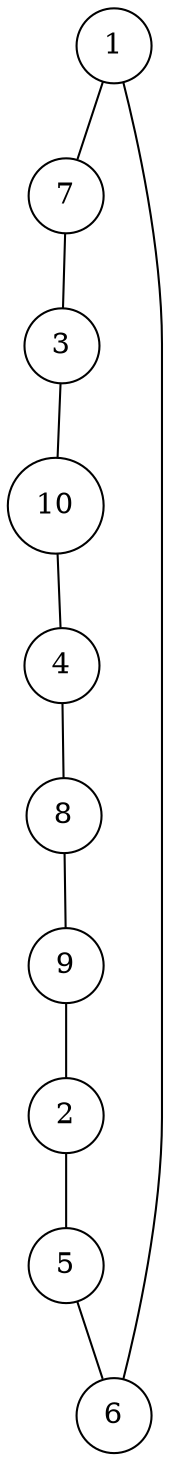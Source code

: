 graph random766330 {
	node [shape=circle fillcolor=white]
	1 [ pos = "4.221169,3.526835!"]
	2 [ pos = "2.386198,4.168778!"]
	3 [ pos = "2.847510,0.648185!"]
	4 [ pos = "0.123641,2.551865!"]
	5 [ pos = "2.663076,4.103153!"]
	6 [ pos = "4.002410,3.961490!"]
	7 [ pos = "3.469570,0.361623!"]
	8 [ pos = "1.345505,4.420786!"]
	9 [ pos = "2.245746,5.000000!"]
	10 [ pos = "0.827433,0.105964!"]

	1 -- 7
	2 -- 5
	3 -- 10
	4 -- 8
	5 -- 6
	6 -- 1
	7 -- 3
	8 -- 9
	9 -- 2
	10 -- 4
}